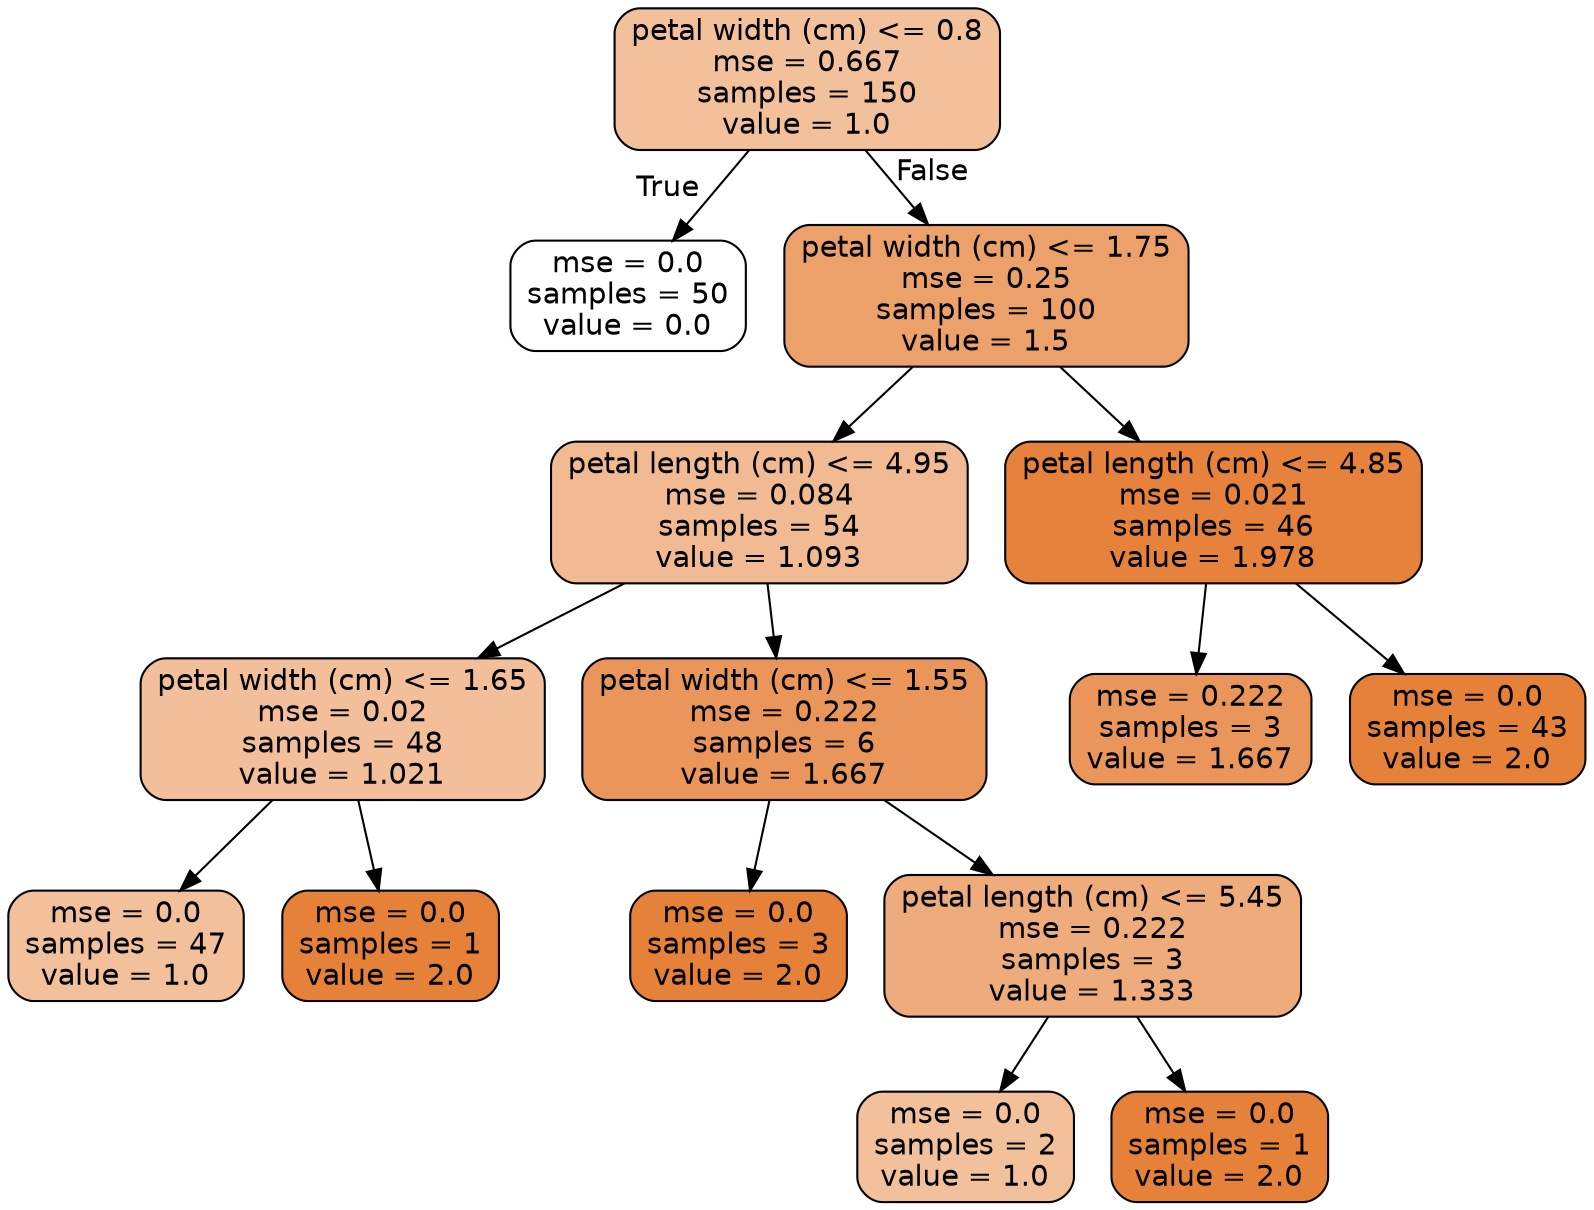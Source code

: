 digraph Tree {
node [shape=box, style="filled, rounded", color="black", fontname=helvetica] ;
edge [fontname=helvetica] ;
0 [label="petal width (cm) <= 0.8\nmse = 0.667\nsamples = 150\nvalue = 1.0", fillcolor="#e5813980"] ;
1 [label="mse = 0.0\nsamples = 50\nvalue = 0.0", fillcolor="#e5813900"] ;
0 -> 1 [labeldistance=2.5, labelangle=45, headlabel="True"] ;
2 [label="petal width (cm) <= 1.75\nmse = 0.25\nsamples = 100\nvalue = 1.5", fillcolor="#e58139bf"] ;
0 -> 2 [labeldistance=2.5, labelangle=-45, headlabel="False"] ;
3 [label="petal length (cm) <= 4.95\nmse = 0.084\nsamples = 54\nvalue = 1.093", fillcolor="#e581398b"] ;
2 -> 3 ;
4 [label="petal width (cm) <= 1.65\nmse = 0.02\nsamples = 48\nvalue = 1.021", fillcolor="#e5813982"] ;
3 -> 4 ;
5 [label="mse = 0.0\nsamples = 47\nvalue = 1.0", fillcolor="#e5813980"] ;
4 -> 5 ;
6 [label="mse = 0.0\nsamples = 1\nvalue = 2.0", fillcolor="#e58139ff"] ;
4 -> 6 ;
7 [label="petal width (cm) <= 1.55\nmse = 0.222\nsamples = 6\nvalue = 1.667", fillcolor="#e58139d4"] ;
3 -> 7 ;
8 [label="mse = 0.0\nsamples = 3\nvalue = 2.0", fillcolor="#e58139ff"] ;
7 -> 8 ;
9 [label="petal length (cm) <= 5.45\nmse = 0.222\nsamples = 3\nvalue = 1.333", fillcolor="#e58139aa"] ;
7 -> 9 ;
10 [label="mse = 0.0\nsamples = 2\nvalue = 1.0", fillcolor="#e5813980"] ;
9 -> 10 ;
11 [label="mse = 0.0\nsamples = 1\nvalue = 2.0", fillcolor="#e58139ff"] ;
9 -> 11 ;
12 [label="petal length (cm) <= 4.85\nmse = 0.021\nsamples = 46\nvalue = 1.978", fillcolor="#e58139fc"] ;
2 -> 12 ;
13 [label="mse = 0.222\nsamples = 3\nvalue = 1.667", fillcolor="#e58139d4"] ;
12 -> 13 ;
14 [label="mse = 0.0\nsamples = 43\nvalue = 2.0", fillcolor="#e58139ff"] ;
12 -> 14 ;
}